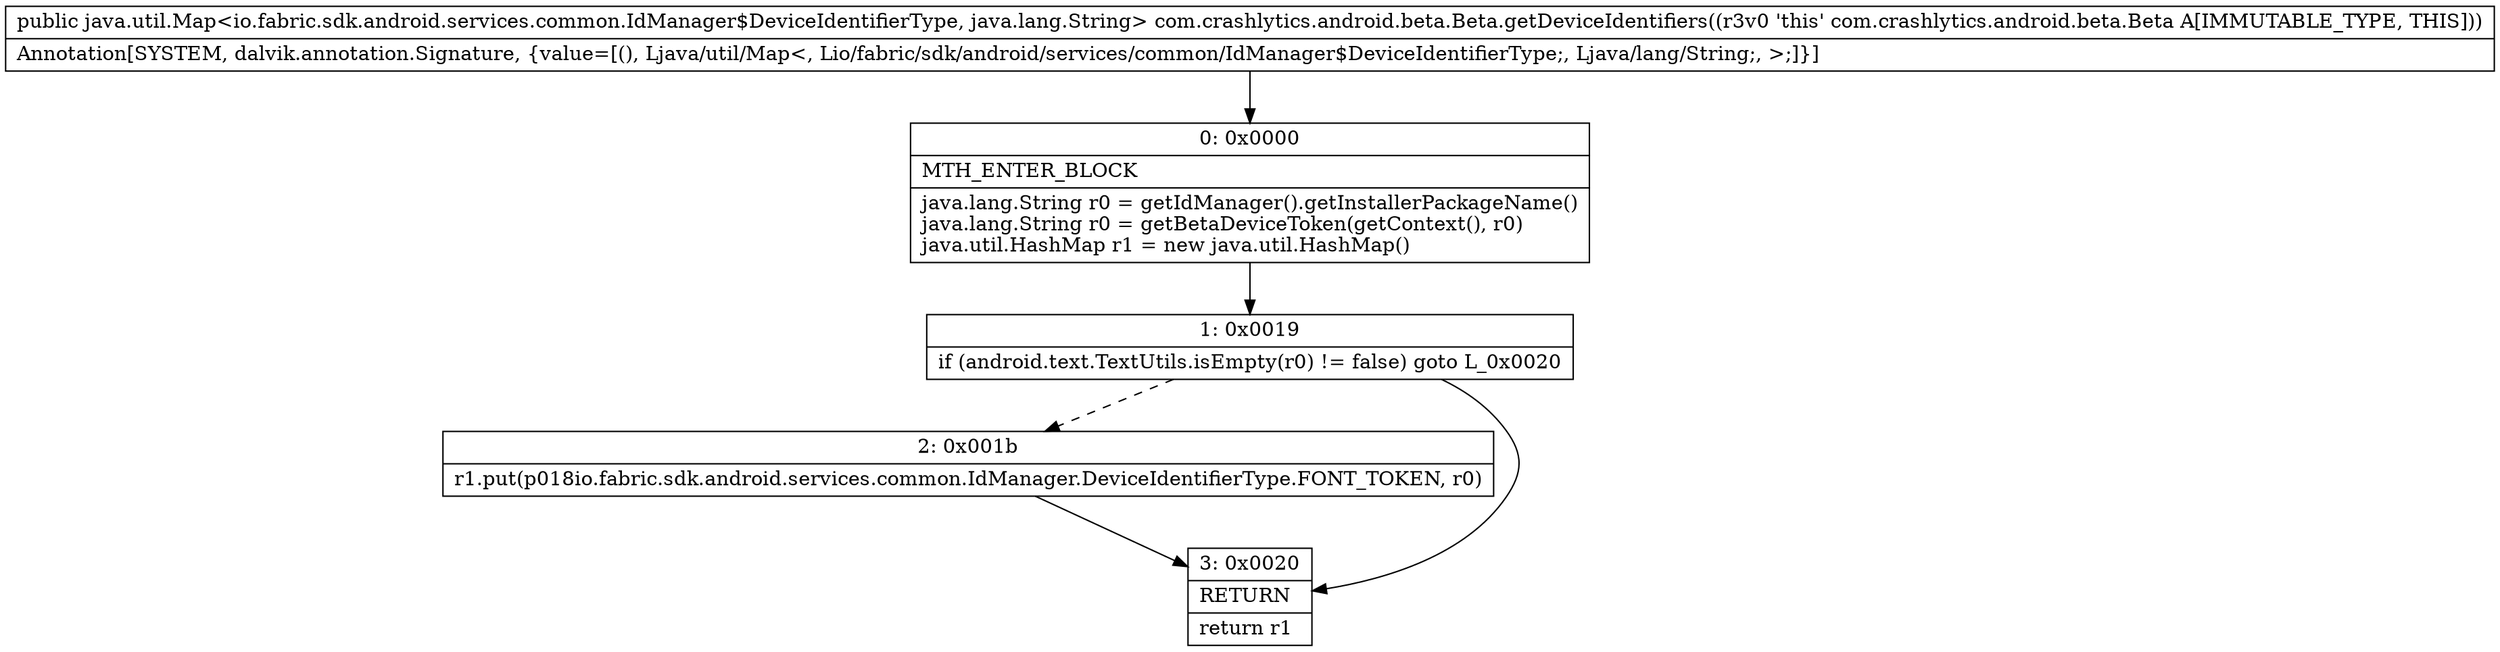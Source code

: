digraph "CFG forcom.crashlytics.android.beta.Beta.getDeviceIdentifiers()Ljava\/util\/Map;" {
Node_0 [shape=record,label="{0\:\ 0x0000|MTH_ENTER_BLOCK\l|java.lang.String r0 = getIdManager().getInstallerPackageName()\ljava.lang.String r0 = getBetaDeviceToken(getContext(), r0)\ljava.util.HashMap r1 = new java.util.HashMap()\l}"];
Node_1 [shape=record,label="{1\:\ 0x0019|if (android.text.TextUtils.isEmpty(r0) != false) goto L_0x0020\l}"];
Node_2 [shape=record,label="{2\:\ 0x001b|r1.put(p018io.fabric.sdk.android.services.common.IdManager.DeviceIdentifierType.FONT_TOKEN, r0)\l}"];
Node_3 [shape=record,label="{3\:\ 0x0020|RETURN\l|return r1\l}"];
MethodNode[shape=record,label="{public java.util.Map\<io.fabric.sdk.android.services.common.IdManager$DeviceIdentifierType, java.lang.String\> com.crashlytics.android.beta.Beta.getDeviceIdentifiers((r3v0 'this' com.crashlytics.android.beta.Beta A[IMMUTABLE_TYPE, THIS]))  | Annotation[SYSTEM, dalvik.annotation.Signature, \{value=[(), Ljava\/util\/Map\<, Lio\/fabric\/sdk\/android\/services\/common\/IdManager$DeviceIdentifierType;, Ljava\/lang\/String;, \>;]\}]\l}"];
MethodNode -> Node_0;
Node_0 -> Node_1;
Node_1 -> Node_2[style=dashed];
Node_1 -> Node_3;
Node_2 -> Node_3;
}

